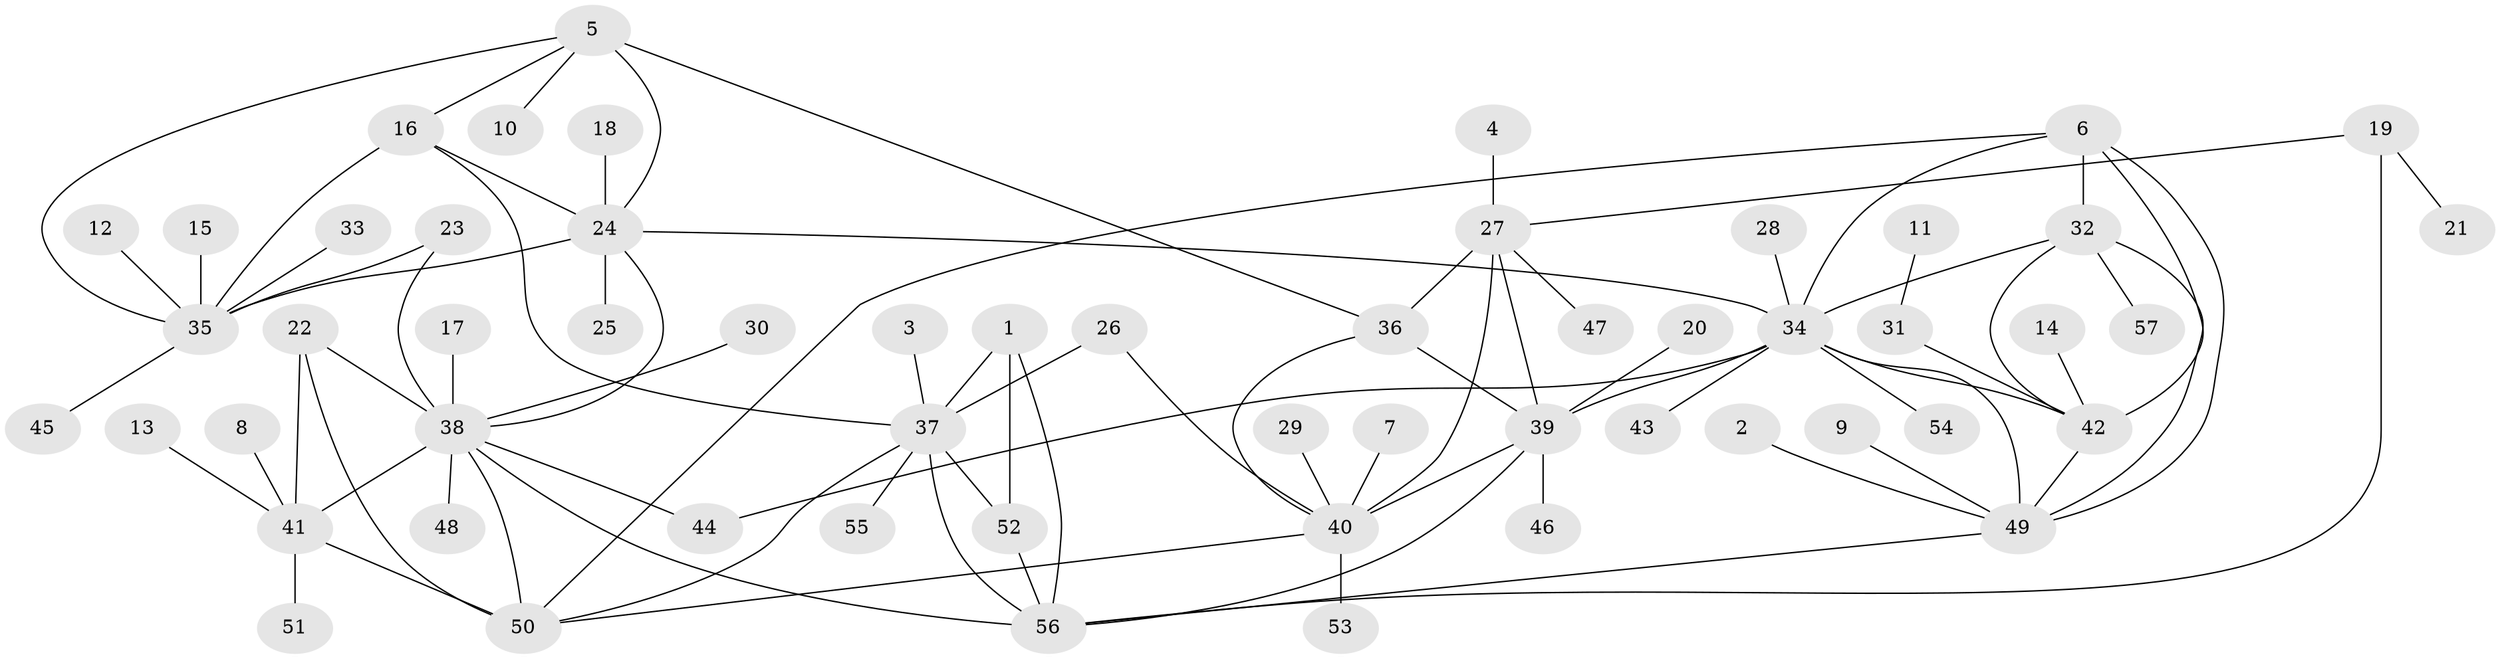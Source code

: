 // original degree distribution, {8: 0.05357142857142857, 5: 0.044642857142857144, 9: 0.026785714285714284, 12: 0.008928571428571428, 6: 0.03571428571428571, 7: 0.026785714285714284, 10: 0.017857142857142856, 4: 0.017857142857142856, 11: 0.008928571428571428, 1: 0.5803571428571429, 3: 0.026785714285714284, 2: 0.15178571428571427}
// Generated by graph-tools (version 1.1) at 2025/26/03/09/25 03:26:39]
// undirected, 57 vertices, 85 edges
graph export_dot {
graph [start="1"]
  node [color=gray90,style=filled];
  1;
  2;
  3;
  4;
  5;
  6;
  7;
  8;
  9;
  10;
  11;
  12;
  13;
  14;
  15;
  16;
  17;
  18;
  19;
  20;
  21;
  22;
  23;
  24;
  25;
  26;
  27;
  28;
  29;
  30;
  31;
  32;
  33;
  34;
  35;
  36;
  37;
  38;
  39;
  40;
  41;
  42;
  43;
  44;
  45;
  46;
  47;
  48;
  49;
  50;
  51;
  52;
  53;
  54;
  55;
  56;
  57;
  1 -- 37 [weight=2.0];
  1 -- 52 [weight=1.0];
  1 -- 56 [weight=1.0];
  2 -- 49 [weight=1.0];
  3 -- 37 [weight=1.0];
  4 -- 27 [weight=1.0];
  5 -- 10 [weight=1.0];
  5 -- 16 [weight=1.0];
  5 -- 24 [weight=2.0];
  5 -- 35 [weight=1.0];
  5 -- 36 [weight=1.0];
  6 -- 32 [weight=1.0];
  6 -- 34 [weight=1.0];
  6 -- 42 [weight=1.0];
  6 -- 49 [weight=1.0];
  6 -- 50 [weight=1.0];
  7 -- 40 [weight=1.0];
  8 -- 41 [weight=1.0];
  9 -- 49 [weight=1.0];
  11 -- 31 [weight=1.0];
  12 -- 35 [weight=1.0];
  13 -- 41 [weight=1.0];
  14 -- 42 [weight=1.0];
  15 -- 35 [weight=1.0];
  16 -- 24 [weight=2.0];
  16 -- 35 [weight=1.0];
  16 -- 37 [weight=1.0];
  17 -- 38 [weight=1.0];
  18 -- 24 [weight=1.0];
  19 -- 21 [weight=1.0];
  19 -- 27 [weight=1.0];
  19 -- 56 [weight=1.0];
  20 -- 39 [weight=1.0];
  22 -- 38 [weight=2.0];
  22 -- 41 [weight=1.0];
  22 -- 50 [weight=1.0];
  23 -- 35 [weight=1.0];
  23 -- 38 [weight=1.0];
  24 -- 25 [weight=1.0];
  24 -- 34 [weight=1.0];
  24 -- 35 [weight=2.0];
  24 -- 38 [weight=1.0];
  26 -- 37 [weight=1.0];
  26 -- 40 [weight=1.0];
  27 -- 36 [weight=2.0];
  27 -- 39 [weight=2.0];
  27 -- 40 [weight=2.0];
  27 -- 47 [weight=1.0];
  28 -- 34 [weight=1.0];
  29 -- 40 [weight=1.0];
  30 -- 38 [weight=1.0];
  31 -- 42 [weight=1.0];
  32 -- 34 [weight=1.0];
  32 -- 42 [weight=1.0];
  32 -- 49 [weight=1.0];
  32 -- 57 [weight=1.0];
  33 -- 35 [weight=1.0];
  34 -- 39 [weight=1.0];
  34 -- 42 [weight=1.0];
  34 -- 43 [weight=1.0];
  34 -- 44 [weight=1.0];
  34 -- 49 [weight=1.0];
  34 -- 54 [weight=1.0];
  35 -- 45 [weight=1.0];
  36 -- 39 [weight=1.0];
  36 -- 40 [weight=1.0];
  37 -- 50 [weight=1.0];
  37 -- 52 [weight=2.0];
  37 -- 55 [weight=1.0];
  37 -- 56 [weight=2.0];
  38 -- 41 [weight=2.0];
  38 -- 44 [weight=1.0];
  38 -- 48 [weight=1.0];
  38 -- 50 [weight=2.0];
  38 -- 56 [weight=1.0];
  39 -- 40 [weight=1.0];
  39 -- 46 [weight=1.0];
  39 -- 56 [weight=1.0];
  40 -- 50 [weight=1.0];
  40 -- 53 [weight=1.0];
  41 -- 50 [weight=1.0];
  41 -- 51 [weight=1.0];
  42 -- 49 [weight=1.0];
  49 -- 56 [weight=1.0];
  52 -- 56 [weight=1.0];
}
